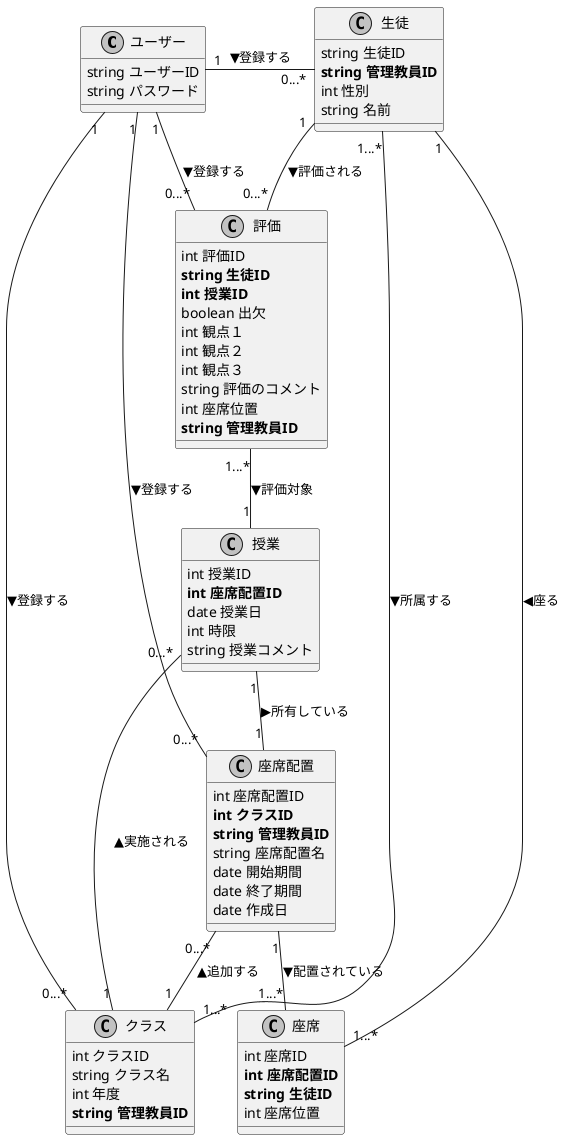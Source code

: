 @startuml class_diagram
skinparam monochrome true
skinparam shadowing false
' クラスを定義

class ユーザー{
    string ユーザーID
    string パスワード
}

class 生徒{
    string 生徒ID
    **string 管理教員ID**
    int 性別
    string 名前
}
class クラス{
    int クラスID
    string クラス名
    int 年度
    **string 管理教員ID**
}

class 座席配置{
    int 座席配置ID
    **int クラスID**
    **string 管理教員ID**
    string 座席配置名
    date 開始期間
    date 終了期間
    date 作成日
}
class 座席{
    int 座席ID
    **int 座席配置ID**
    **string 生徒ID**
    int 座席位置
}
class 評価{
    int 評価ID
    **string 生徒ID**
    **int 授業ID**
    boolean 出欠
    int 観点１
    int 観点２
    int 観点３
    string 評価のコメント
    int 座席位置
    **string 管理教員ID**
}

class 授業{
    int 授業ID
    **int 座席配置ID**
    date 授業日
    int 時限
    string 授業コメント
}


' 関係を定義
'left to right direction

座席配置 "1"--"1...*" 座席 : ▼配置されている
評価 "1...*" -- "1"  授業:▼評価対象
生徒 "1...*" -- "1...*" クラス :▼所属する
生徒"1" -- "0...*" 評価:▼評価される
ユーザー"1" - "0...*" 生徒 :▼登録する
座席 "1...*" - "1" 生徒:◀座る
ユーザー"1" -- "0...*" 座席配置 :▼登録する
ユーザー"1" - "0...*" クラス :▼登録する
座席配置 "0...*" -- "1"クラス:▲追加する
評価 "0...*" -- "1" ユーザー :▼登録する
授業 "0...*"- "1"クラス:▲実施される
授業 "1"-- "1" 座席配置:▶所有している
' umlの終了を宣言
@enduml